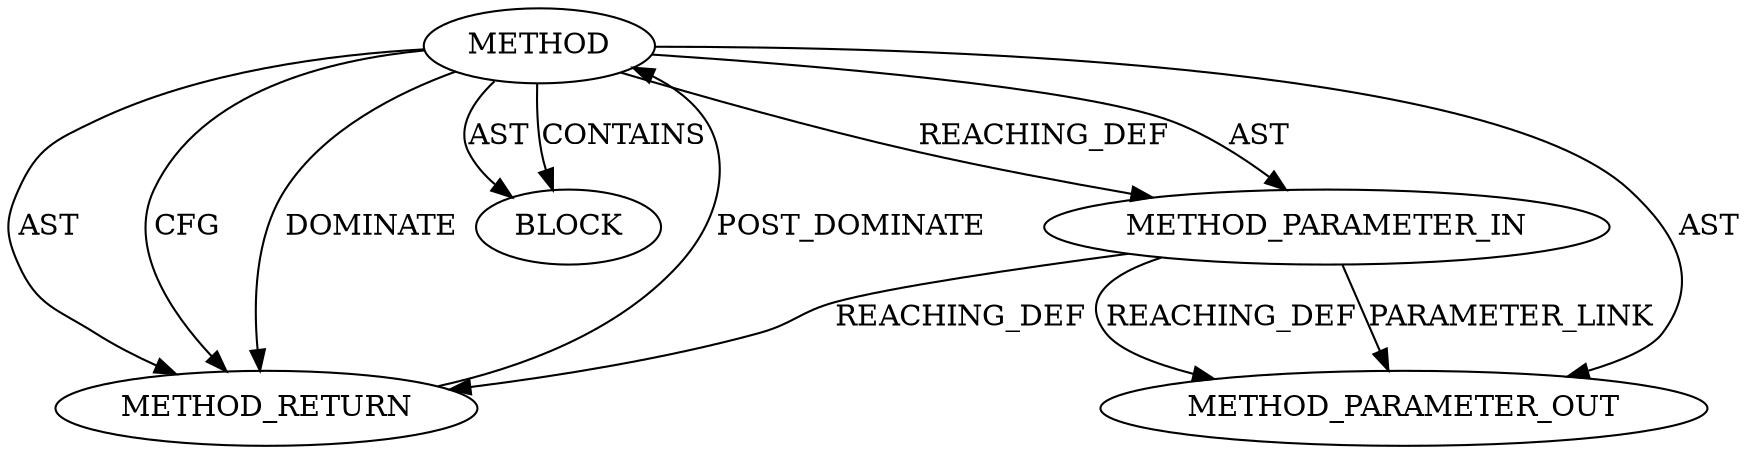 digraph {
  20271 [label=METHOD AST_PARENT_TYPE="NAMESPACE_BLOCK" AST_PARENT_FULL_NAME="<global>" ORDER=0 CODE="<empty>" FULL_NAME="IS_ERR" IS_EXTERNAL=true FILENAME="<empty>" SIGNATURE="" NAME="IS_ERR"]
  20274 [label=METHOD_RETURN ORDER=2 CODE="RET" TYPE_FULL_NAME="ANY" EVALUATION_STRATEGY="BY_VALUE"]
  20273 [label=BLOCK ORDER=1 ARGUMENT_INDEX=1 CODE="<empty>" TYPE_FULL_NAME="ANY"]
  22116 [label=METHOD_PARAMETER_OUT ORDER=1 CODE="p1" IS_VARIADIC=false TYPE_FULL_NAME="ANY" EVALUATION_STRATEGY="BY_VALUE" INDEX=1 NAME="p1"]
  20272 [label=METHOD_PARAMETER_IN ORDER=1 CODE="p1" IS_VARIADIC=false TYPE_FULL_NAME="ANY" EVALUATION_STRATEGY="BY_VALUE" INDEX=1 NAME="p1"]
  20271 -> 20273 [label=CONTAINS ]
  20271 -> 22116 [label=AST ]
  20272 -> 22116 [label=REACHING_DEF VARIABLE="p1"]
  20271 -> 20274 [label=AST ]
  20272 -> 22116 [label=PARAMETER_LINK ]
  20271 -> 20273 [label=AST ]
  20271 -> 20272 [label=REACHING_DEF VARIABLE=""]
  20274 -> 20271 [label=POST_DOMINATE ]
  20272 -> 20274 [label=REACHING_DEF VARIABLE="p1"]
  20271 -> 20274 [label=CFG ]
  20271 -> 20274 [label=DOMINATE ]
  20271 -> 20272 [label=AST ]
}
